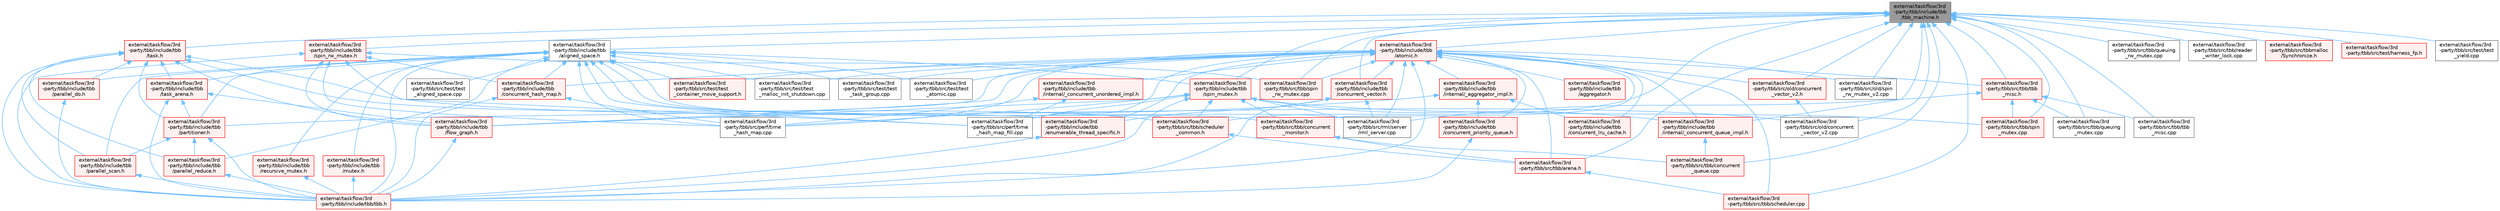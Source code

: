 digraph "external/taskflow/3rd-party/tbb/include/tbb/tbb_machine.h"
{
 // LATEX_PDF_SIZE
  bgcolor="transparent";
  edge [fontname=Helvetica,fontsize=10,labelfontname=Helvetica,labelfontsize=10];
  node [fontname=Helvetica,fontsize=10,shape=box,height=0.2,width=0.4];
  Node1 [id="Node000001",label="external/taskflow/3rd\l-party/tbb/include/tbb\l/tbb_machine.h",height=0.2,width=0.4,color="gray40", fillcolor="grey60", style="filled", fontcolor="black",tooltip=" "];
  Node1 -> Node2 [id="edge1_Node000001_Node000002",dir="back",color="steelblue1",style="solid",tooltip=" "];
  Node2 [id="Node000002",label="external/taskflow/3rd\l-party/tbb/include/tbb\l/aligned_space.h",height=0.2,width=0.4,color="grey40", fillcolor="white", style="filled",URL="$aligned__space_8h.html",tooltip=" "];
  Node2 -> Node3 [id="edge2_Node000002_Node000003",dir="back",color="steelblue1",style="solid",tooltip=" "];
  Node3 [id="Node000003",label="external/taskflow/3rd\l-party/tbb/include/tbb\l/concurrent_hash_map.h",height=0.2,width=0.4,color="red", fillcolor="#FFF0F0", style="filled",URL="$concurrent__hash__map_8h.html",tooltip=" "];
  Node3 -> Node6 [id="edge3_Node000003_Node000006",dir="back",color="steelblue1",style="solid",tooltip=" "];
  Node6 [id="Node000006",label="external/taskflow/3rd\l-party/tbb/include/tbb/tbb.h",height=0.2,width=0.4,color="red", fillcolor="#FFF0F0", style="filled",URL="$tbb_8h.html",tooltip=" "];
  Node3 -> Node9 [id="edge4_Node000003_Node000009",dir="back",color="steelblue1",style="solid",tooltip=" "];
  Node9 [id="Node000009",label="external/taskflow/3rd\l-party/tbb/src/perf/time\l_hash_map.cpp",height=0.2,width=0.4,color="grey40", fillcolor="white", style="filled",URL="$time__hash__map_8cpp.html",tooltip=" "];
  Node2 -> Node12 [id="edge5_Node000002_Node000012",dir="back",color="steelblue1",style="solid",tooltip=" "];
  Node12 [id="Node000012",label="external/taskflow/3rd\l-party/tbb/include/tbb\l/enumerable_thread_specific.h",height=0.2,width=0.4,color="red", fillcolor="#FFF0F0", style="filled",URL="$enumerable__thread__specific_8h.html",tooltip=" "];
  Node12 -> Node6 [id="edge6_Node000012_Node000006",dir="back",color="steelblue1",style="solid",tooltip=" "];
  Node2 -> Node39 [id="edge7_Node000002_Node000039",dir="back",color="steelblue1",style="solid",tooltip=" "];
  Node39 [id="Node000039",label="external/taskflow/3rd\l-party/tbb/include/tbb\l/mutex.h",height=0.2,width=0.4,color="red", fillcolor="#FFF0F0", style="filled",URL="$mutex_8h.html",tooltip=" "];
  Node39 -> Node6 [id="edge8_Node000039_Node000006",dir="back",color="steelblue1",style="solid",tooltip=" "];
  Node2 -> Node75 [id="edge9_Node000002_Node000075",dir="back",color="steelblue1",style="solid",tooltip=" "];
  Node75 [id="Node000075",label="external/taskflow/3rd\l-party/tbb/include/tbb\l/parallel_do.h",height=0.2,width=0.4,color="red", fillcolor="#FFF0F0", style="filled",URL="$parallel__do_8h.html",tooltip=" "];
  Node75 -> Node6 [id="edge10_Node000075_Node000006",dir="back",color="steelblue1",style="solid",tooltip=" "];
  Node2 -> Node81 [id="edge11_Node000002_Node000081",dir="back",color="steelblue1",style="solid",tooltip=" "];
  Node81 [id="Node000081",label="external/taskflow/3rd\l-party/tbb/include/tbb\l/parallel_reduce.h",height=0.2,width=0.4,color="red", fillcolor="#FFF0F0", style="filled",URL="$parallel__reduce_8h.html",tooltip=" "];
  Node81 -> Node6 [id="edge12_Node000081_Node000006",dir="back",color="steelblue1",style="solid",tooltip=" "];
  Node2 -> Node88 [id="edge13_Node000002_Node000088",dir="back",color="steelblue1",style="solid",tooltip=" "];
  Node88 [id="Node000088",label="external/taskflow/3rd\l-party/tbb/include/tbb\l/parallel_scan.h",height=0.2,width=0.4,color="red", fillcolor="#FFF0F0", style="filled",URL="$parallel__scan_8h.html",tooltip=" "];
  Node88 -> Node6 [id="edge14_Node000088_Node000006",dir="back",color="steelblue1",style="solid",tooltip=" "];
  Node2 -> Node91 [id="edge15_Node000002_Node000091",dir="back",color="steelblue1",style="solid",tooltip=" "];
  Node91 [id="Node000091",label="external/taskflow/3rd\l-party/tbb/include/tbb\l/partitioner.h",height=0.2,width=0.4,color="red", fillcolor="#FFF0F0", style="filled",URL="$partitioner_8h.html",tooltip=" "];
  Node91 -> Node81 [id="edge16_Node000091_Node000081",dir="back",color="steelblue1",style="solid",tooltip=" "];
  Node91 -> Node88 [id="edge17_Node000091_Node000088",dir="back",color="steelblue1",style="solid",tooltip=" "];
  Node91 -> Node6 [id="edge18_Node000091_Node000006",dir="back",color="steelblue1",style="solid",tooltip=" "];
  Node2 -> Node104 [id="edge19_Node000002_Node000104",dir="back",color="steelblue1",style="solid",tooltip=" "];
  Node104 [id="Node000104",label="external/taskflow/3rd\l-party/tbb/include/tbb\l/recursive_mutex.h",height=0.2,width=0.4,color="red", fillcolor="#FFF0F0", style="filled",URL="$recursive__mutex_8h.html",tooltip=" "];
  Node104 -> Node6 [id="edge20_Node000104_Node000006",dir="back",color="steelblue1",style="solid",tooltip=" "];
  Node2 -> Node106 [id="edge21_Node000002_Node000106",dir="back",color="steelblue1",style="solid",tooltip=" "];
  Node106 [id="Node000106",label="external/taskflow/3rd\l-party/tbb/include/tbb\l/spin_mutex.h",height=0.2,width=0.4,color="red", fillcolor="#FFF0F0", style="filled",URL="$external_2taskflow_23rd-party_2tbb_2include_2tbb_2spin__mutex_8h.html",tooltip=" "];
  Node106 -> Node111 [id="edge22_Node000106_Node000111",dir="back",color="steelblue1",style="solid",tooltip=" "];
  Node111 [id="Node000111",label="external/taskflow/3rd\l-party/tbb/include/tbb\l/flow_graph.h",height=0.2,width=0.4,color="red", fillcolor="#FFF0F0", style="filled",URL="$flow__graph_8h.html",tooltip="The graph related classes and functions"];
  Node111 -> Node6 [id="edge23_Node000111_Node000006",dir="back",color="steelblue1",style="solid",tooltip=" "];
  Node106 -> Node134 [id="edge24_Node000106_Node000134",dir="back",color="steelblue1",style="solid",tooltip=" "];
  Node134 [id="Node000134",label="external/taskflow/3rd\l-party/tbb/include/tbb\l/internal/_concurrent_queue_impl.h",height=0.2,width=0.4,color="red", fillcolor="#FFF0F0", style="filled",URL="$__concurrent__queue__impl_8h.html",tooltip=" "];
  Node134 -> Node137 [id="edge25_Node000134_Node000137",dir="back",color="steelblue1",style="solid",tooltip=" "];
  Node137 [id="Node000137",label="external/taskflow/3rd\l-party/tbb/src/tbb/concurrent\l_queue.cpp",height=0.2,width=0.4,color="red", fillcolor="#FFF0F0", style="filled",URL="$concurrent__queue_8cpp.html",tooltip=" "];
  Node106 -> Node6 [id="edge26_Node000106_Node000006",dir="back",color="steelblue1",style="solid",tooltip=" "];
  Node106 -> Node9 [id="edge27_Node000106_Node000009",dir="back",color="steelblue1",style="solid",tooltip=" "];
  Node106 -> Node142 [id="edge28_Node000106_Node000142",dir="back",color="steelblue1",style="solid",tooltip=" "];
  Node142 [id="Node000142",label="external/taskflow/3rd\l-party/tbb/src/perf/time\l_hash_map_fill.cpp",height=0.2,width=0.4,color="grey40", fillcolor="white", style="filled",URL="$time__hash__map__fill_8cpp.html",tooltip=" "];
  Node106 -> Node144 [id="edge29_Node000106_Node000144",dir="back",color="steelblue1",style="solid",tooltip=" "];
  Node144 [id="Node000144",label="external/taskflow/3rd\l-party/tbb/src/rml/server\l/rml_server.cpp",height=0.2,width=0.4,color="grey40", fillcolor="white", style="filled",URL="$rml__server_8cpp.html",tooltip=" "];
  Node106 -> Node145 [id="edge30_Node000106_Node000145",dir="back",color="steelblue1",style="solid",tooltip=" "];
  Node145 [id="Node000145",label="external/taskflow/3rd\l-party/tbb/src/tbb/concurrent\l_monitor.h",height=0.2,width=0.4,color="red", fillcolor="#FFF0F0", style="filled",URL="$concurrent__monitor_8h.html",tooltip=" "];
  Node145 -> Node146 [id="edge31_Node000145_Node000146",dir="back",color="steelblue1",style="solid",tooltip=" "];
  Node146 [id="Node000146",label="external/taskflow/3rd\l-party/tbb/src/tbb/arena.h",height=0.2,width=0.4,color="red", fillcolor="#FFF0F0", style="filled",URL="$arena_8h.html",tooltip=" "];
  Node146 -> Node149 [id="edge32_Node000146_Node000149",dir="back",color="steelblue1",style="solid",tooltip=" "];
  Node149 [id="Node000149",label="external/taskflow/3rd\l-party/tbb/src/tbb/scheduler.cpp",height=0.2,width=0.4,color="red", fillcolor="#FFF0F0", style="filled",URL="$scheduler_8cpp.html",tooltip=" "];
  Node145 -> Node137 [id="edge33_Node000145_Node000137",dir="back",color="steelblue1",style="solid",tooltip=" "];
  Node106 -> Node158 [id="edge34_Node000106_Node000158",dir="back",color="steelblue1",style="solid",tooltip=" "];
  Node158 [id="Node000158",label="external/taskflow/3rd\l-party/tbb/src/tbb/scheduler\l_common.h",height=0.2,width=0.4,color="red", fillcolor="#FFF0F0", style="filled",URL="$scheduler__common_8h.html",tooltip=" "];
  Node158 -> Node146 [id="edge35_Node000158_Node000146",dir="back",color="steelblue1",style="solid",tooltip=" "];
  Node106 -> Node166 [id="edge36_Node000106_Node000166",dir="back",color="steelblue1",style="solid",tooltip=" "];
  Node166 [id="Node000166",label="external/taskflow/3rd\l-party/tbb/src/tbb/spin\l_mutex.cpp",height=0.2,width=0.4,color="red", fillcolor="#FFF0F0", style="filled",URL="$spin__mutex_8cpp.html",tooltip=" "];
  Node2 -> Node168 [id="edge37_Node000002_Node000168",dir="back",color="steelblue1",style="solid",tooltip=" "];
  Node168 [id="Node000168",label="external/taskflow/3rd\l-party/tbb/include/tbb\l/task_arena.h",height=0.2,width=0.4,color="red", fillcolor="#FFF0F0", style="filled",URL="$task__arena_8h.html",tooltip=" "];
  Node168 -> Node111 [id="edge38_Node000168_Node000111",dir="back",color="steelblue1",style="solid",tooltip=" "];
  Node168 -> Node91 [id="edge39_Node000168_Node000091",dir="back",color="steelblue1",style="solid",tooltip=" "];
  Node168 -> Node6 [id="edge40_Node000168_Node000006",dir="back",color="steelblue1",style="solid",tooltip=" "];
  Node2 -> Node6 [id="edge41_Node000002_Node000006",dir="back",color="steelblue1",style="solid",tooltip=" "];
  Node2 -> Node9 [id="edge42_Node000002_Node000009",dir="back",color="steelblue1",style="solid",tooltip=" "];
  Node2 -> Node142 [id="edge43_Node000002_Node000142",dir="back",color="steelblue1",style="solid",tooltip=" "];
  Node2 -> Node144 [id="edge44_Node000002_Node000144",dir="back",color="steelblue1",style="solid",tooltip=" "];
  Node2 -> Node145 [id="edge45_Node000002_Node000145",dir="back",color="steelblue1",style="solid",tooltip=" "];
  Node2 -> Node179 [id="edge46_Node000002_Node000179",dir="back",color="steelblue1",style="solid",tooltip=" "];
  Node179 [id="Node000179",label="external/taskflow/3rd\l-party/tbb/src/test/test\l_aligned_space.cpp",height=0.2,width=0.4,color="grey40", fillcolor="white", style="filled",URL="$test__aligned__space_8cpp.html",tooltip=" "];
  Node2 -> Node180 [id="edge47_Node000002_Node000180",dir="back",color="steelblue1",style="solid",tooltip=" "];
  Node180 [id="Node000180",label="external/taskflow/3rd\l-party/tbb/src/test/test\l_atomic.cpp",height=0.2,width=0.4,color="grey40", fillcolor="white", style="filled",URL="$test__atomic_8cpp.html",tooltip=" "];
  Node2 -> Node181 [id="edge48_Node000002_Node000181",dir="back",color="steelblue1",style="solid",tooltip=" "];
  Node181 [id="Node000181",label="external/taskflow/3rd\l-party/tbb/src/test/test\l_container_move_support.h",height=0.2,width=0.4,color="red", fillcolor="#FFF0F0", style="filled",URL="$test__container__move__support_8h.html",tooltip=" "];
  Node2 -> Node189 [id="edge49_Node000002_Node000189",dir="back",color="steelblue1",style="solid",tooltip=" "];
  Node189 [id="Node000189",label="external/taskflow/3rd\l-party/tbb/src/test/test\l_malloc_init_shutdown.cpp",height=0.2,width=0.4,color="grey40", fillcolor="white", style="filled",URL="$test__malloc__init__shutdown_8cpp.html",tooltip=" "];
  Node2 -> Node20 [id="edge50_Node000002_Node000020",dir="back",color="steelblue1",style="solid",tooltip=" "];
  Node20 [id="Node000020",label="external/taskflow/3rd\l-party/tbb/src/test/test\l_task_group.cpp",height=0.2,width=0.4,color="grey40", fillcolor="white", style="filled",URL="$test__task__group_8cpp.html",tooltip=" "];
  Node1 -> Node190 [id="edge51_Node000001_Node000190",dir="back",color="steelblue1",style="solid",tooltip=" "];
  Node190 [id="Node000190",label="external/taskflow/3rd\l-party/tbb/include/tbb\l/atomic.h",height=0.2,width=0.4,color="red", fillcolor="#FFF0F0", style="filled",URL="$external_2taskflow_23rd-party_2tbb_2include_2tbb_2atomic_8h.html",tooltip=" "];
  Node190 -> Node191 [id="edge52_Node000190_Node000191",dir="back",color="steelblue1",style="solid",tooltip=" "];
  Node191 [id="Node000191",label="external/taskflow/3rd\l-party/tbb/include/tbb\l/aggregator.h",height=0.2,width=0.4,color="red", fillcolor="#FFF0F0", style="filled",URL="$aggregator_8h.html",tooltip=" "];
  Node190 -> Node3 [id="edge53_Node000190_Node000003",dir="back",color="steelblue1",style="solid",tooltip=" "];
  Node190 -> Node193 [id="edge54_Node000190_Node000193",dir="back",color="steelblue1",style="solid",tooltip=" "];
  Node193 [id="Node000193",label="external/taskflow/3rd\l-party/tbb/include/tbb\l/concurrent_lru_cache.h",height=0.2,width=0.4,color="red", fillcolor="#FFF0F0", style="filled",URL="$concurrent__lru__cache_8h.html",tooltip=" "];
  Node190 -> Node195 [id="edge55_Node000190_Node000195",dir="back",color="steelblue1",style="solid",tooltip=" "];
  Node195 [id="Node000195",label="external/taskflow/3rd\l-party/tbb/include/tbb\l/concurrent_priority_queue.h",height=0.2,width=0.4,color="red", fillcolor="#FFF0F0", style="filled",URL="$concurrent__priority__queue_8h.html",tooltip=" "];
  Node195 -> Node6 [id="edge56_Node000195_Node000006",dir="back",color="steelblue1",style="solid",tooltip=" "];
  Node190 -> Node196 [id="edge57_Node000190_Node000196",dir="back",color="steelblue1",style="solid",tooltip=" "];
  Node196 [id="Node000196",label="external/taskflow/3rd\l-party/tbb/include/tbb\l/concurrent_vector.h",height=0.2,width=0.4,color="red", fillcolor="#FFF0F0", style="filled",URL="$concurrent__vector_8h.html",tooltip=" "];
  Node196 -> Node12 [id="edge58_Node000196_Node000012",dir="back",color="steelblue1",style="solid",tooltip=" "];
  Node196 -> Node6 [id="edge59_Node000196_Node000006",dir="back",color="steelblue1",style="solid",tooltip=" "];
  Node196 -> Node144 [id="edge60_Node000196_Node000144",dir="back",color="steelblue1",style="solid",tooltip=" "];
  Node190 -> Node12 [id="edge61_Node000190_Node000012",dir="back",color="steelblue1",style="solid",tooltip=" "];
  Node190 -> Node111 [id="edge62_Node000190_Node000111",dir="back",color="steelblue1",style="solid",tooltip=" "];
  Node190 -> Node198 [id="edge63_Node000190_Node000198",dir="back",color="steelblue1",style="solid",tooltip=" "];
  Node198 [id="Node000198",label="external/taskflow/3rd\l-party/tbb/include/tbb\l/internal/_aggregator_impl.h",height=0.2,width=0.4,color="red", fillcolor="#FFF0F0", style="filled",URL="$__aggregator__impl_8h.html",tooltip=" "];
  Node198 -> Node193 [id="edge64_Node000198_Node000193",dir="back",color="steelblue1",style="solid",tooltip=" "];
  Node198 -> Node195 [id="edge65_Node000198_Node000195",dir="back",color="steelblue1",style="solid",tooltip=" "];
  Node198 -> Node111 [id="edge66_Node000198_Node000111",dir="back",color="steelblue1",style="solid",tooltip=" "];
  Node190 -> Node134 [id="edge67_Node000190_Node000134",dir="back",color="steelblue1",style="solid",tooltip=" "];
  Node190 -> Node208 [id="edge68_Node000190_Node000208",dir="back",color="steelblue1",style="solid",tooltip=" "];
  Node208 [id="Node000208",label="external/taskflow/3rd\l-party/tbb/include/tbb\l/internal/_concurrent_unordered_impl.h",height=0.2,width=0.4,color="red", fillcolor="#FFF0F0", style="filled",URL="$__concurrent__unordered__impl_8h.html",tooltip=" "];
  Node208 -> Node9 [id="edge69_Node000208_Node000009",dir="back",color="steelblue1",style="solid",tooltip=" "];
  Node208 -> Node142 [id="edge70_Node000208_Node000142",dir="back",color="steelblue1",style="solid",tooltip=" "];
  Node190 -> Node91 [id="edge71_Node000190_Node000091",dir="back",color="steelblue1",style="solid",tooltip=" "];
  Node190 -> Node6 [id="edge72_Node000190_Node000006",dir="back",color="steelblue1",style="solid",tooltip=" "];
  Node190 -> Node265 [id="edge73_Node000190_Node000265",dir="back",color="steelblue1",style="solid",tooltip=" "];
  Node265 [id="Node000265",label="external/taskflow/3rd\l-party/tbb/src/old/concurrent\l_vector_v2.h",height=0.2,width=0.4,color="red", fillcolor="#FFF0F0", style="filled",URL="$concurrent__vector__v2_8h.html",tooltip=" "];
  Node265 -> Node244 [id="edge74_Node000265_Node000244",dir="back",color="steelblue1",style="solid",tooltip=" "];
  Node244 [id="Node000244",label="external/taskflow/3rd\l-party/tbb/src/old/concurrent\l_vector_v2.cpp",height=0.2,width=0.4,color="grey40", fillcolor="white", style="filled",URL="$concurrent__vector__v2_8cpp.html",tooltip=" "];
  Node190 -> Node267 [id="edge75_Node000190_Node000267",dir="back",color="steelblue1",style="solid",tooltip=" "];
  Node267 [id="Node000267",label="external/taskflow/3rd\l-party/tbb/src/old/spin\l_rw_mutex_v2.cpp",height=0.2,width=0.4,color="grey40", fillcolor="white", style="filled",URL="$spin__rw__mutex__v2_8cpp.html",tooltip=" "];
  Node190 -> Node9 [id="edge76_Node000190_Node000009",dir="back",color="steelblue1",style="solid",tooltip=" "];
  Node190 -> Node142 [id="edge77_Node000190_Node000142",dir="back",color="steelblue1",style="solid",tooltip=" "];
  Node190 -> Node144 [id="edge78_Node000190_Node000144",dir="back",color="steelblue1",style="solid",tooltip=" "];
  Node190 -> Node146 [id="edge79_Node000190_Node000146",dir="back",color="steelblue1",style="solid",tooltip=" "];
  Node190 -> Node145 [id="edge80_Node000190_Node000145",dir="back",color="steelblue1",style="solid",tooltip=" "];
  Node190 -> Node149 [id="edge81_Node000190_Node000149",dir="back",color="steelblue1",style="solid",tooltip=" "];
  Node190 -> Node232 [id="edge82_Node000190_Node000232",dir="back",color="steelblue1",style="solid",tooltip=" "];
  Node232 [id="Node000232",label="external/taskflow/3rd\l-party/tbb/src/tbb/spin\l_rw_mutex.cpp",height=0.2,width=0.4,color="red", fillcolor="#FFF0F0", style="filled",URL="$spin__rw__mutex_8cpp.html",tooltip=" "];
  Node190 -> Node283 [id="edge83_Node000190_Node000283",dir="back",color="steelblue1",style="solid",tooltip=" "];
  Node283 [id="Node000283",label="external/taskflow/3rd\l-party/tbb/src/tbb/tbb\l_misc.h",height=0.2,width=0.4,color="red", fillcolor="#FFF0F0", style="filled",URL="$tbb__misc_8h.html",tooltip=" "];
  Node283 -> Node144 [id="edge84_Node000283_Node000144",dir="back",color="steelblue1",style="solid",tooltip=" "];
  Node283 -> Node217 [id="edge85_Node000283_Node000217",dir="back",color="steelblue1",style="solid",tooltip=" "];
  Node217 [id="Node000217",label="external/taskflow/3rd\l-party/tbb/src/tbb/queuing\l_mutex.cpp",height=0.2,width=0.4,color="grey40", fillcolor="white", style="filled",URL="$queuing__mutex_8cpp.html",tooltip=" "];
  Node283 -> Node166 [id="edge86_Node000283_Node000166",dir="back",color="steelblue1",style="solid",tooltip=" "];
  Node283 -> Node290 [id="edge87_Node000283_Node000290",dir="back",color="steelblue1",style="solid",tooltip=" "];
  Node290 [id="Node000290",label="external/taskflow/3rd\l-party/tbb/src/tbb/tbb\l_misc.cpp",height=0.2,width=0.4,color="grey40", fillcolor="white", style="filled",URL="$tbb__misc_8cpp.html",tooltip=" "];
  Node190 -> Node180 [id="edge88_Node000190_Node000180",dir="back",color="steelblue1",style="solid",tooltip=" "];
  Node190 -> Node181 [id="edge89_Node000190_Node000181",dir="back",color="steelblue1",style="solid",tooltip=" "];
  Node190 -> Node189 [id="edge90_Node000190_Node000189",dir="back",color="steelblue1",style="solid",tooltip=" "];
  Node190 -> Node20 [id="edge91_Node000190_Node000020",dir="back",color="steelblue1",style="solid",tooltip=" "];
  Node1 -> Node196 [id="edge92_Node000001_Node000196",dir="back",color="steelblue1",style="solid",tooltip=" "];
  Node1 -> Node134 [id="edge93_Node000001_Node000134",dir="back",color="steelblue1",style="solid",tooltip=" "];
  Node1 -> Node106 [id="edge94_Node000001_Node000106",dir="back",color="steelblue1",style="solid",tooltip=" "];
  Node1 -> Node231 [id="edge95_Node000001_Node000231",dir="back",color="steelblue1",style="solid",tooltip=" "];
  Node231 [id="Node000231",label="external/taskflow/3rd\l-party/tbb/include/tbb\l/spin_rw_mutex.h",height=0.2,width=0.4,color="red", fillcolor="#FFF0F0", style="filled",URL="$spin__rw__mutex_8h.html",tooltip=" "];
  Node231 -> Node3 [id="edge96_Node000231_Node000003",dir="back",color="steelblue1",style="solid",tooltip=" "];
  Node231 -> Node111 [id="edge97_Node000231_Node000111",dir="back",color="steelblue1",style="solid",tooltip=" "];
  Node231 -> Node6 [id="edge98_Node000231_Node000006",dir="back",color="steelblue1",style="solid",tooltip=" "];
  Node231 -> Node9 [id="edge99_Node000231_Node000009",dir="back",color="steelblue1",style="solid",tooltip=" "];
  Node231 -> Node142 [id="edge100_Node000231_Node000142",dir="back",color="steelblue1",style="solid",tooltip=" "];
  Node231 -> Node232 [id="edge101_Node000231_Node000232",dir="back",color="steelblue1",style="solid",tooltip=" "];
  Node1 -> Node233 [id="edge102_Node000001_Node000233",dir="back",color="steelblue1",style="solid",tooltip=" "];
  Node233 [id="Node000233",label="external/taskflow/3rd\l-party/tbb/include/tbb\l/task.h",height=0.2,width=0.4,color="red", fillcolor="#FFF0F0", style="filled",URL="$task_8h.html",tooltip=" "];
  Node233 -> Node111 [id="edge103_Node000233_Node000111",dir="back",color="steelblue1",style="solid",tooltip=" "];
  Node233 -> Node75 [id="edge104_Node000233_Node000075",dir="back",color="steelblue1",style="solid",tooltip=" "];
  Node233 -> Node81 [id="edge105_Node000233_Node000081",dir="back",color="steelblue1",style="solid",tooltip=" "];
  Node233 -> Node88 [id="edge106_Node000233_Node000088",dir="back",color="steelblue1",style="solid",tooltip=" "];
  Node233 -> Node91 [id="edge107_Node000233_Node000091",dir="back",color="steelblue1",style="solid",tooltip=" "];
  Node233 -> Node168 [id="edge108_Node000233_Node000168",dir="back",color="steelblue1",style="solid",tooltip=" "];
  Node233 -> Node6 [id="edge109_Node000233_Node000006",dir="back",color="steelblue1",style="solid",tooltip=" "];
  Node233 -> Node244 [id="edge110_Node000233_Node000244",dir="back",color="steelblue1",style="solid",tooltip=" "];
  Node233 -> Node158 [id="edge111_Node000233_Node000158",dir="back",color="steelblue1",style="solid",tooltip=" "];
  Node1 -> Node244 [id="edge112_Node000001_Node000244",dir="back",color="steelblue1",style="solid",tooltip=" "];
  Node1 -> Node265 [id="edge113_Node000001_Node000265",dir="back",color="steelblue1",style="solid",tooltip=" "];
  Node1 -> Node267 [id="edge114_Node000001_Node000267",dir="back",color="steelblue1",style="solid",tooltip=" "];
  Node1 -> Node146 [id="edge115_Node000001_Node000146",dir="back",color="steelblue1",style="solid",tooltip=" "];
  Node1 -> Node137 [id="edge116_Node000001_Node000137",dir="back",color="steelblue1",style="solid",tooltip=" "];
  Node1 -> Node217 [id="edge117_Node000001_Node000217",dir="back",color="steelblue1",style="solid",tooltip=" "];
  Node1 -> Node219 [id="edge118_Node000001_Node000219",dir="back",color="steelblue1",style="solid",tooltip=" "];
  Node219 [id="Node000219",label="external/taskflow/3rd\l-party/tbb/src/tbb/queuing\l_rw_mutex.cpp",height=0.2,width=0.4,color="grey40", fillcolor="white", style="filled",URL="$queuing__rw__mutex_8cpp.html",tooltip=" "];
  Node1 -> Node222 [id="edge119_Node000001_Node000222",dir="back",color="steelblue1",style="solid",tooltip=" "];
  Node222 [id="Node000222",label="external/taskflow/3rd\l-party/tbb/src/tbb/reader\l_writer_lock.cpp",height=0.2,width=0.4,color="grey40", fillcolor="white", style="filled",URL="$reader__writer__lock_8cpp.html",tooltip=" "];
  Node1 -> Node149 [id="edge120_Node000001_Node000149",dir="back",color="steelblue1",style="solid",tooltip=" "];
  Node1 -> Node158 [id="edge121_Node000001_Node000158",dir="back",color="steelblue1",style="solid",tooltip=" "];
  Node1 -> Node166 [id="edge122_Node000001_Node000166",dir="back",color="steelblue1",style="solid",tooltip=" "];
  Node1 -> Node232 [id="edge123_Node000001_Node000232",dir="back",color="steelblue1",style="solid",tooltip=" "];
  Node1 -> Node290 [id="edge124_Node000001_Node000290",dir="back",color="steelblue1",style="solid",tooltip=" "];
  Node1 -> Node283 [id="edge125_Node000001_Node000283",dir="back",color="steelblue1",style="solid",tooltip=" "];
  Node1 -> Node303 [id="edge126_Node000001_Node000303",dir="back",color="steelblue1",style="solid",tooltip=" "];
  Node303 [id="Node000303",label="external/taskflow/3rd\l-party/tbb/src/tbbmalloc\l/Synchronize.h",height=0.2,width=0.4,color="red", fillcolor="#FFF0F0", style="filled",URL="$_synchronize_8h.html",tooltip=" "];
  Node1 -> Node304 [id="edge127_Node000001_Node000304",dir="back",color="steelblue1",style="solid",tooltip=" "];
  Node304 [id="Node000304",label="external/taskflow/3rd\l-party/tbb/src/test/harness_fp.h",height=0.2,width=0.4,color="red", fillcolor="#FFF0F0", style="filled",URL="$harness__fp_8h.html",tooltip=" "];
  Node1 -> Node305 [id="edge128_Node000001_Node000305",dir="back",color="steelblue1",style="solid",tooltip=" "];
  Node305 [id="Node000305",label="external/taskflow/3rd\l-party/tbb/src/test/test\l_yield.cpp",height=0.2,width=0.4,color="grey40", fillcolor="white", style="filled",URL="$test__yield_8cpp.html",tooltip=" "];
}
